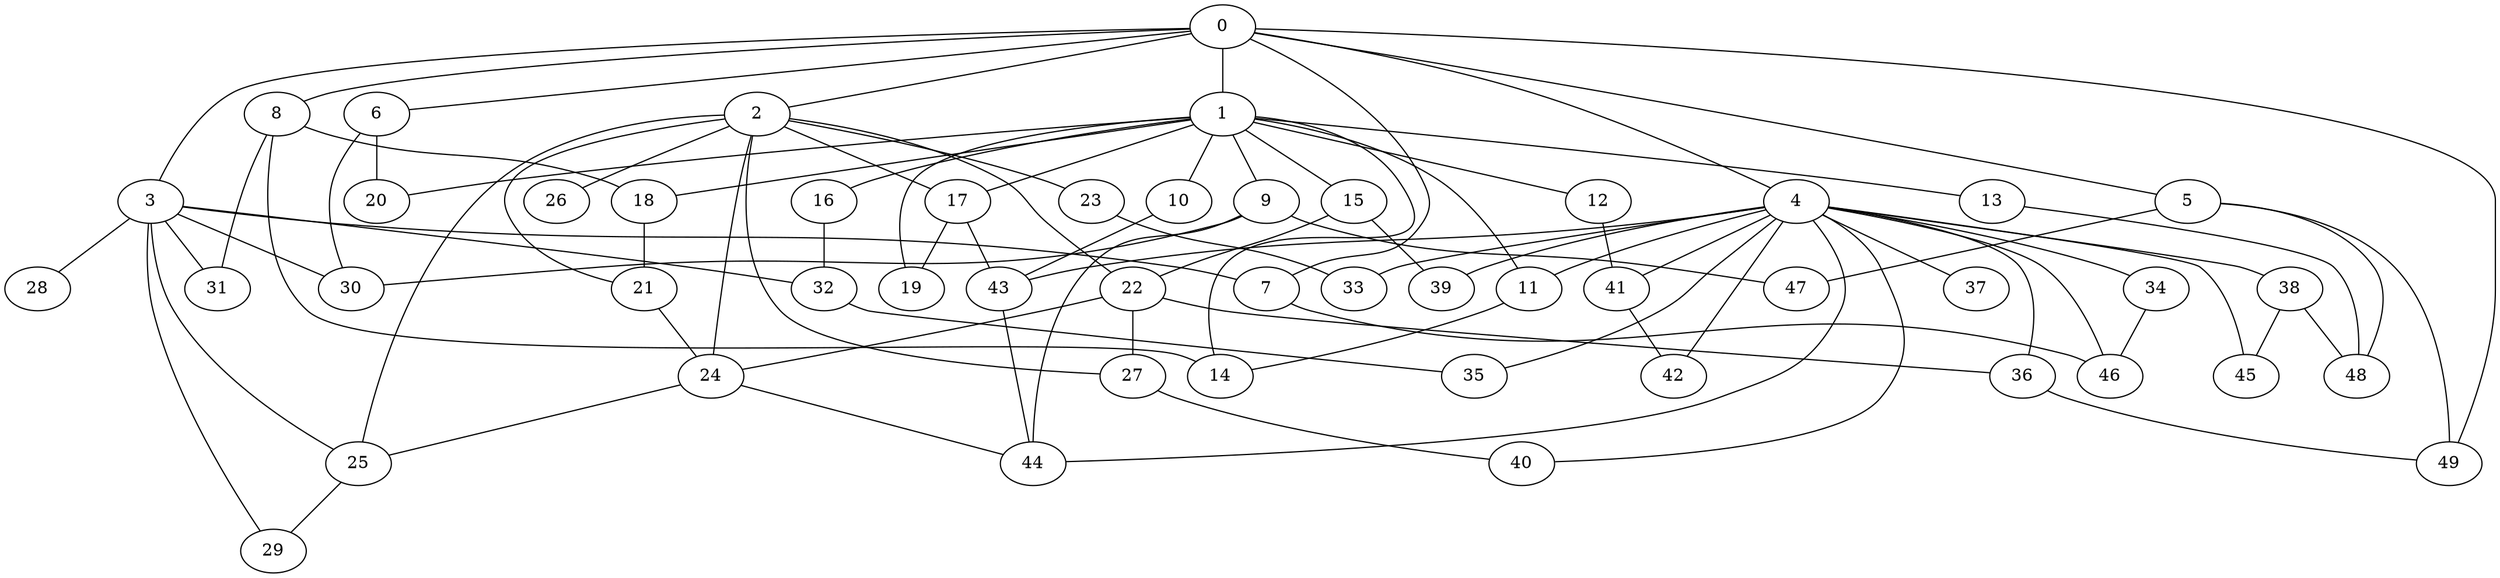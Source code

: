 
graph graphname {
    0 -- 1
0 -- 2
0 -- 3
0 -- 4
0 -- 5
0 -- 6
0 -- 7
0 -- 8
0 -- 49
1 -- 9
1 -- 10
1 -- 11
1 -- 12
1 -- 13
1 -- 14
1 -- 15
1 -- 16
1 -- 17
1 -- 18
1 -- 19
1 -- 20
2 -- 21
2 -- 22
2 -- 23
2 -- 24
2 -- 25
2 -- 26
2 -- 27
2 -- 17
3 -- 32
3 -- 28
3 -- 29
3 -- 30
3 -- 31
3 -- 25
3 -- 7
4 -- 33
4 -- 34
4 -- 35
4 -- 36
4 -- 37
4 -- 38
4 -- 39
4 -- 40
4 -- 41
4 -- 42
4 -- 43
4 -- 44
4 -- 45
4 -- 46
4 -- 11
5 -- 48
5 -- 49
5 -- 47
6 -- 30
6 -- 20
7 -- 46
8 -- 14
8 -- 31
8 -- 18
9 -- 44
9 -- 47
9 -- 30
10 -- 43
11 -- 14
12 -- 41
13 -- 48
15 -- 39
15 -- 22
16 -- 32
17 -- 43
17 -- 19
18 -- 21
21 -- 24
22 -- 36
22 -- 27
22 -- 24
23 -- 33
24 -- 44
24 -- 25
25 -- 29
27 -- 40
32 -- 35
34 -- 46
36 -- 49
38 -- 45
38 -- 48
41 -- 42
43 -- 44

}
